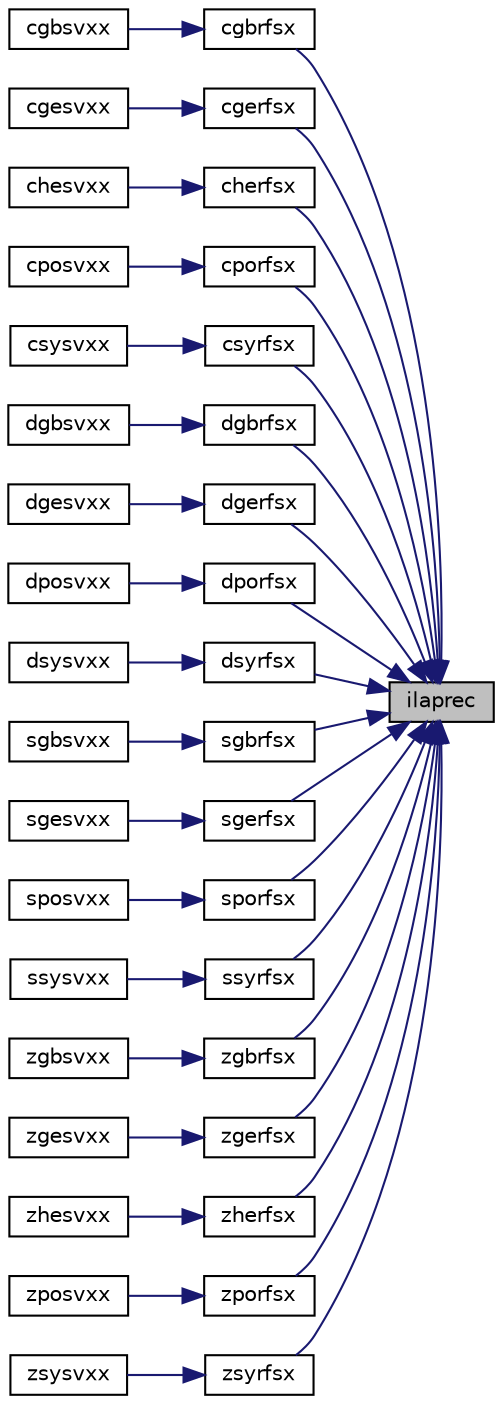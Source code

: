 digraph "ilaprec"
{
 // LATEX_PDF_SIZE
  edge [fontname="Helvetica",fontsize="10",labelfontname="Helvetica",labelfontsize="10"];
  node [fontname="Helvetica",fontsize="10",shape=record];
  rankdir="RL";
  Node1 [label="ilaprec",height=0.2,width=0.4,color="black", fillcolor="grey75", style="filled", fontcolor="black",tooltip="ILAPREC"];
  Node1 -> Node2 [dir="back",color="midnightblue",fontsize="10",style="solid",fontname="Helvetica"];
  Node2 [label="cgbrfsx",height=0.2,width=0.4,color="black", fillcolor="white", style="filled",URL="$cgbrfsx_8f.html#af9b3139572990172c3ff37bd77d1486c",tooltip="CGBRFSX"];
  Node2 -> Node3 [dir="back",color="midnightblue",fontsize="10",style="solid",fontname="Helvetica"];
  Node3 [label="cgbsvxx",height=0.2,width=0.4,color="black", fillcolor="white", style="filled",URL="$cgbsvxx_8f.html#a366c297439ac18cfefeb91629d44f2cb",tooltip="CGBSVXX computes the solution to system of linear equations A * X = B for GB matrices"];
  Node1 -> Node4 [dir="back",color="midnightblue",fontsize="10",style="solid",fontname="Helvetica"];
  Node4 [label="cgerfsx",height=0.2,width=0.4,color="black", fillcolor="white", style="filled",URL="$cgerfsx_8f.html#a1cc6317bb51919b658efa7bc80f286c2",tooltip="CGERFSX"];
  Node4 -> Node5 [dir="back",color="midnightblue",fontsize="10",style="solid",fontname="Helvetica"];
  Node5 [label="cgesvxx",height=0.2,width=0.4,color="black", fillcolor="white", style="filled",URL="$cgesvxx_8f.html#a54e141455b3d59923af0a5d79ffebcfb",tooltip="CGESVXX computes the solution to system of linear equations A * X = B for GE matrices"];
  Node1 -> Node6 [dir="back",color="midnightblue",fontsize="10",style="solid",fontname="Helvetica"];
  Node6 [label="cherfsx",height=0.2,width=0.4,color="black", fillcolor="white", style="filled",URL="$cherfsx_8f.html#ad731b6b72cf0a8e741748dc4eace0831",tooltip="CHERFSX"];
  Node6 -> Node7 [dir="back",color="midnightblue",fontsize="10",style="solid",fontname="Helvetica"];
  Node7 [label="chesvxx",height=0.2,width=0.4,color="black", fillcolor="white", style="filled",URL="$chesvxx_8f.html#a362015bddbaafb0fe959ee14a9b9785b",tooltip="CHESVXX computes the solution to system of linear equations A * X = B for HE matrices"];
  Node1 -> Node8 [dir="back",color="midnightblue",fontsize="10",style="solid",fontname="Helvetica"];
  Node8 [label="cporfsx",height=0.2,width=0.4,color="black", fillcolor="white", style="filled",URL="$cporfsx_8f.html#ad3d34aea85ff135afe5692ec73649249",tooltip="CPORFSX"];
  Node8 -> Node9 [dir="back",color="midnightblue",fontsize="10",style="solid",fontname="Helvetica"];
  Node9 [label="cposvxx",height=0.2,width=0.4,color="black", fillcolor="white", style="filled",URL="$cposvxx_8f.html#a9d8d6eb1ee0b2e2769fa5995714f09b3",tooltip="CPOSVXX computes the solution to system of linear equations A * X = B for PO matrices"];
  Node1 -> Node10 [dir="back",color="midnightblue",fontsize="10",style="solid",fontname="Helvetica"];
  Node10 [label="csyrfsx",height=0.2,width=0.4,color="black", fillcolor="white", style="filled",URL="$csyrfsx_8f.html#a0f93ca9ab2fc02b8de5f578316353b87",tooltip="CSYRFSX"];
  Node10 -> Node11 [dir="back",color="midnightblue",fontsize="10",style="solid",fontname="Helvetica"];
  Node11 [label="csysvxx",height=0.2,width=0.4,color="black", fillcolor="white", style="filled",URL="$csysvxx_8f.html#a48da16f71d9aa75098b8c6d3c4007979",tooltip="CSYSVXX computes the solution to system of linear equations A * X = B for SY matrices"];
  Node1 -> Node12 [dir="back",color="midnightblue",fontsize="10",style="solid",fontname="Helvetica"];
  Node12 [label="dgbrfsx",height=0.2,width=0.4,color="black", fillcolor="white", style="filled",URL="$dgbrfsx_8f.html#ab44677451338eb1a966f510ca0a38d1c",tooltip="DGBRFSX"];
  Node12 -> Node13 [dir="back",color="midnightblue",fontsize="10",style="solid",fontname="Helvetica"];
  Node13 [label="dgbsvxx",height=0.2,width=0.4,color="black", fillcolor="white", style="filled",URL="$dgbsvxx_8f.html#a75860f1c9556e1b735418bb8f9329317",tooltip="DGBSVXX computes the solution to system of linear equations A * X = B for GB matrices"];
  Node1 -> Node14 [dir="back",color="midnightblue",fontsize="10",style="solid",fontname="Helvetica"];
  Node14 [label="dgerfsx",height=0.2,width=0.4,color="black", fillcolor="white", style="filled",URL="$dgerfsx_8f.html#ae60113eba7a360d9c92cc2b627e0c5d2",tooltip="DGERFSX"];
  Node14 -> Node15 [dir="back",color="midnightblue",fontsize="10",style="solid",fontname="Helvetica"];
  Node15 [label="dgesvxx",height=0.2,width=0.4,color="black", fillcolor="white", style="filled",URL="$dgesvxx_8f.html#a3fed1dc691d07f1e81a049016fe0b67b",tooltip="DGESVXX computes the solution to system of linear equations A * X = B for GE matrices"];
  Node1 -> Node16 [dir="back",color="midnightblue",fontsize="10",style="solid",fontname="Helvetica"];
  Node16 [label="dporfsx",height=0.2,width=0.4,color="black", fillcolor="white", style="filled",URL="$dporfsx_8f.html#a4285835f23c2c12a427d63d29251251d",tooltip="DPORFSX"];
  Node16 -> Node17 [dir="back",color="midnightblue",fontsize="10",style="solid",fontname="Helvetica"];
  Node17 [label="dposvxx",height=0.2,width=0.4,color="black", fillcolor="white", style="filled",URL="$dposvxx_8f.html#a423141487077727ec3bc52edd1fccd44",tooltip="DPOSVXX computes the solution to system of linear equations A * X = B for PO matrices"];
  Node1 -> Node18 [dir="back",color="midnightblue",fontsize="10",style="solid",fontname="Helvetica"];
  Node18 [label="dsyrfsx",height=0.2,width=0.4,color="black", fillcolor="white", style="filled",URL="$dsyrfsx_8f.html#a84668c103a35ee6233d8270a17b1ee52",tooltip="DSYRFSX"];
  Node18 -> Node19 [dir="back",color="midnightblue",fontsize="10",style="solid",fontname="Helvetica"];
  Node19 [label="dsysvxx",height=0.2,width=0.4,color="black", fillcolor="white", style="filled",URL="$dsysvxx_8f.html#a1891fac0c928034e0c0396aa3d30f8f3",tooltip="DSYSVXX"];
  Node1 -> Node20 [dir="back",color="midnightblue",fontsize="10",style="solid",fontname="Helvetica"];
  Node20 [label="sgbrfsx",height=0.2,width=0.4,color="black", fillcolor="white", style="filled",URL="$sgbrfsx_8f.html#a4b997132d5e41418449796f85b12fcc5",tooltip="SGBRFSX"];
  Node20 -> Node21 [dir="back",color="midnightblue",fontsize="10",style="solid",fontname="Helvetica"];
  Node21 [label="sgbsvxx",height=0.2,width=0.4,color="black", fillcolor="white", style="filled",URL="$sgbsvxx_8f.html#ab7b2d018021516f6f0b0f4f6199f32ae",tooltip="SGBSVXX computes the solution to system of linear equations A * X = B for GB matrices"];
  Node1 -> Node22 [dir="back",color="midnightblue",fontsize="10",style="solid",fontname="Helvetica"];
  Node22 [label="sgerfsx",height=0.2,width=0.4,color="black", fillcolor="white", style="filled",URL="$sgerfsx_8f.html#ad283ab77593ac86c29172972b41f917b",tooltip="SGERFSX"];
  Node22 -> Node23 [dir="back",color="midnightblue",fontsize="10",style="solid",fontname="Helvetica"];
  Node23 [label="sgesvxx",height=0.2,width=0.4,color="black", fillcolor="white", style="filled",URL="$sgesvxx_8f.html#ad499b2a1b47541ff7f97aaaca16025e9",tooltip="SGESVXX computes the solution to system of linear equations A * X = B for GE matrices"];
  Node1 -> Node24 [dir="back",color="midnightblue",fontsize="10",style="solid",fontname="Helvetica"];
  Node24 [label="sporfsx",height=0.2,width=0.4,color="black", fillcolor="white", style="filled",URL="$sporfsx_8f.html#a1c4ce423c2ec828b01d52cad754c5d80",tooltip="SPORFSX"];
  Node24 -> Node25 [dir="back",color="midnightblue",fontsize="10",style="solid",fontname="Helvetica"];
  Node25 [label="sposvxx",height=0.2,width=0.4,color="black", fillcolor="white", style="filled",URL="$sposvxx_8f.html#acbfa9b618a123b2a3d997f3533b9e044",tooltip="SPOSVXX computes the solution to system of linear equations A * X = B for PO matrices"];
  Node1 -> Node26 [dir="back",color="midnightblue",fontsize="10",style="solid",fontname="Helvetica"];
  Node26 [label="ssyrfsx",height=0.2,width=0.4,color="black", fillcolor="white", style="filled",URL="$ssyrfsx_8f.html#a40ae1ffd0fcd22c6a196c09fa660a5cd",tooltip="SSYRFSX"];
  Node26 -> Node27 [dir="back",color="midnightblue",fontsize="10",style="solid",fontname="Helvetica"];
  Node27 [label="ssysvxx",height=0.2,width=0.4,color="black", fillcolor="white", style="filled",URL="$ssysvxx_8f.html#a51a2949a0275d2b847fa087131989fcd",tooltip="SSYSVXX"];
  Node1 -> Node28 [dir="back",color="midnightblue",fontsize="10",style="solid",fontname="Helvetica"];
  Node28 [label="zgbrfsx",height=0.2,width=0.4,color="black", fillcolor="white", style="filled",URL="$zgbrfsx_8f.html#aec856046d887af43e47d8468805b1c19",tooltip="ZGBRFSX"];
  Node28 -> Node29 [dir="back",color="midnightblue",fontsize="10",style="solid",fontname="Helvetica"];
  Node29 [label="zgbsvxx",height=0.2,width=0.4,color="black", fillcolor="white", style="filled",URL="$zgbsvxx_8f.html#ad0be5b79eba27d25c57e5a605bf4d730",tooltip="ZGBSVXX computes the solution to system of linear equations A * X = B for GB matrices"];
  Node1 -> Node30 [dir="back",color="midnightblue",fontsize="10",style="solid",fontname="Helvetica"];
  Node30 [label="zgerfsx",height=0.2,width=0.4,color="black", fillcolor="white", style="filled",URL="$zgerfsx_8f.html#a27a6dc0c11a5de56db8aac64619b7873",tooltip="ZGERFSX"];
  Node30 -> Node31 [dir="back",color="midnightblue",fontsize="10",style="solid",fontname="Helvetica"];
  Node31 [label="zgesvxx",height=0.2,width=0.4,color="black", fillcolor="white", style="filled",URL="$zgesvxx_8f.html#aff43ace945f982f6612eeace3c1b4f3b",tooltip="ZGESVXX computes the solution to system of linear equations A * X = B for GE matrices"];
  Node1 -> Node32 [dir="back",color="midnightblue",fontsize="10",style="solid",fontname="Helvetica"];
  Node32 [label="zherfsx",height=0.2,width=0.4,color="black", fillcolor="white", style="filled",URL="$zherfsx_8f.html#aacc78ed5b9076f1580b0f754091fcc9e",tooltip="ZHERFSX"];
  Node32 -> Node33 [dir="back",color="midnightblue",fontsize="10",style="solid",fontname="Helvetica"];
  Node33 [label="zhesvxx",height=0.2,width=0.4,color="black", fillcolor="white", style="filled",URL="$zhesvxx_8f.html#ac88f65d92fcfb5322e83248322587782",tooltip="ZHESVXX computes the solution to system of linear equations A * X = B for HE matrices"];
  Node1 -> Node34 [dir="back",color="midnightblue",fontsize="10",style="solid",fontname="Helvetica"];
  Node34 [label="zporfsx",height=0.2,width=0.4,color="black", fillcolor="white", style="filled",URL="$zporfsx_8f.html#a42d79a8da87989c60a3dea4ed0b166fc",tooltip="ZPORFSX"];
  Node34 -> Node35 [dir="back",color="midnightblue",fontsize="10",style="solid",fontname="Helvetica"];
  Node35 [label="zposvxx",height=0.2,width=0.4,color="black", fillcolor="white", style="filled",URL="$zposvxx_8f.html#a3536bbd664c6152bca5e47cffd0c6676",tooltip="ZPOSVXX computes the solution to system of linear equations A * X = B for PO matrices"];
  Node1 -> Node36 [dir="back",color="midnightblue",fontsize="10",style="solid",fontname="Helvetica"];
  Node36 [label="zsyrfsx",height=0.2,width=0.4,color="black", fillcolor="white", style="filled",URL="$zsyrfsx_8f.html#a2ade587faeea8fb65809e3326e6e598d",tooltip="ZSYRFSX"];
  Node36 -> Node37 [dir="back",color="midnightblue",fontsize="10",style="solid",fontname="Helvetica"];
  Node37 [label="zsysvxx",height=0.2,width=0.4,color="black", fillcolor="white", style="filled",URL="$zsysvxx_8f.html#a1b7d9097a3e5d0b85c257f2f84c12f0e",tooltip="ZSYSVXX computes the solution to system of linear equations A * X = B for SY matrices"];
}
